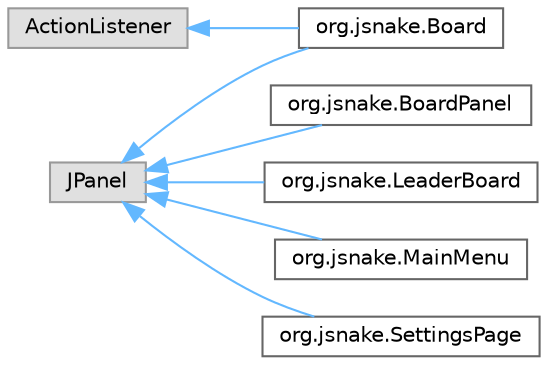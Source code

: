 digraph "Osztályhierarchia-ábra"
{
 // LATEX_PDF_SIZE
  bgcolor="transparent";
  edge [fontname=Helvetica,fontsize=10,labelfontname=Helvetica,labelfontsize=10];
  node [fontname=Helvetica,fontsize=10,shape=box,height=0.2,width=0.4];
  rankdir="LR";
  Node0 [id="Node000000",label="ActionListener",height=0.2,width=0.4,color="grey60", fillcolor="#E0E0E0", style="filled",tooltip=" "];
  Node0 -> Node1 [id="edge1_Node000000_Node000001",dir="back",color="steelblue1",style="solid",tooltip=" "];
  Node1 [id="Node000001",label="org.jsnake.Board",height=0.2,width=0.4,color="grey40", fillcolor="white", style="filled",URL="$classorg_1_1jsnake_1_1_board.html",tooltip="A Board osztály felelős a játéktér megjelenítéséért és a játék logikájáért."];
  Node2 [id="Node000002",label="JPanel",height=0.2,width=0.4,color="grey60", fillcolor="#E0E0E0", style="filled",tooltip=" "];
  Node2 -> Node1 [id="edge2_Node000002_Node000001",dir="back",color="steelblue1",style="solid",tooltip=" "];
  Node2 -> Node3 [id="edge3_Node000002_Node000003",dir="back",color="steelblue1",style="solid",tooltip=" "];
  Node3 [id="Node000003",label="org.jsnake.BoardPanel",height=0.2,width=0.4,color="grey40", fillcolor="white", style="filled",URL="$classorg_1_1jsnake_1_1_board_panel.html",tooltip="A játék tábláját megjelenítő panel."];
  Node2 -> Node4 [id="edge4_Node000002_Node000004",dir="back",color="steelblue1",style="solid",tooltip=" "];
  Node4 [id="Node000004",label="org.jsnake.LeaderBoard",height=0.2,width=0.4,color="grey40", fillcolor="white", style="filled",URL="$classorg_1_1jsnake_1_1_leader_board.html",tooltip="A játékban elért legmagasabb pontszámokat megjelenítő panel."];
  Node2 -> Node5 [id="edge5_Node000002_Node000005",dir="back",color="steelblue1",style="solid",tooltip=" "];
  Node5 [id="Node000005",label="org.jsnake.MainMenu",height=0.2,width=0.4,color="grey40", fillcolor="white", style="filled",URL="$classorg_1_1jsnake_1_1_main_menu.html",tooltip="A főmenüt megjelenítő panel."];
  Node2 -> Node6 [id="edge6_Node000002_Node000006",dir="back",color="steelblue1",style="solid",tooltip=" "];
  Node6 [id="Node000006",label="org.jsnake.SettingsPage",height=0.2,width=0.4,color="grey40", fillcolor="white", style="filled",URL="$classorg_1_1jsnake_1_1_settings_page.html",tooltip="A SettingPage osztály felelős a játék beállításainak megjelenítéséért és kezeléséért."];
}
